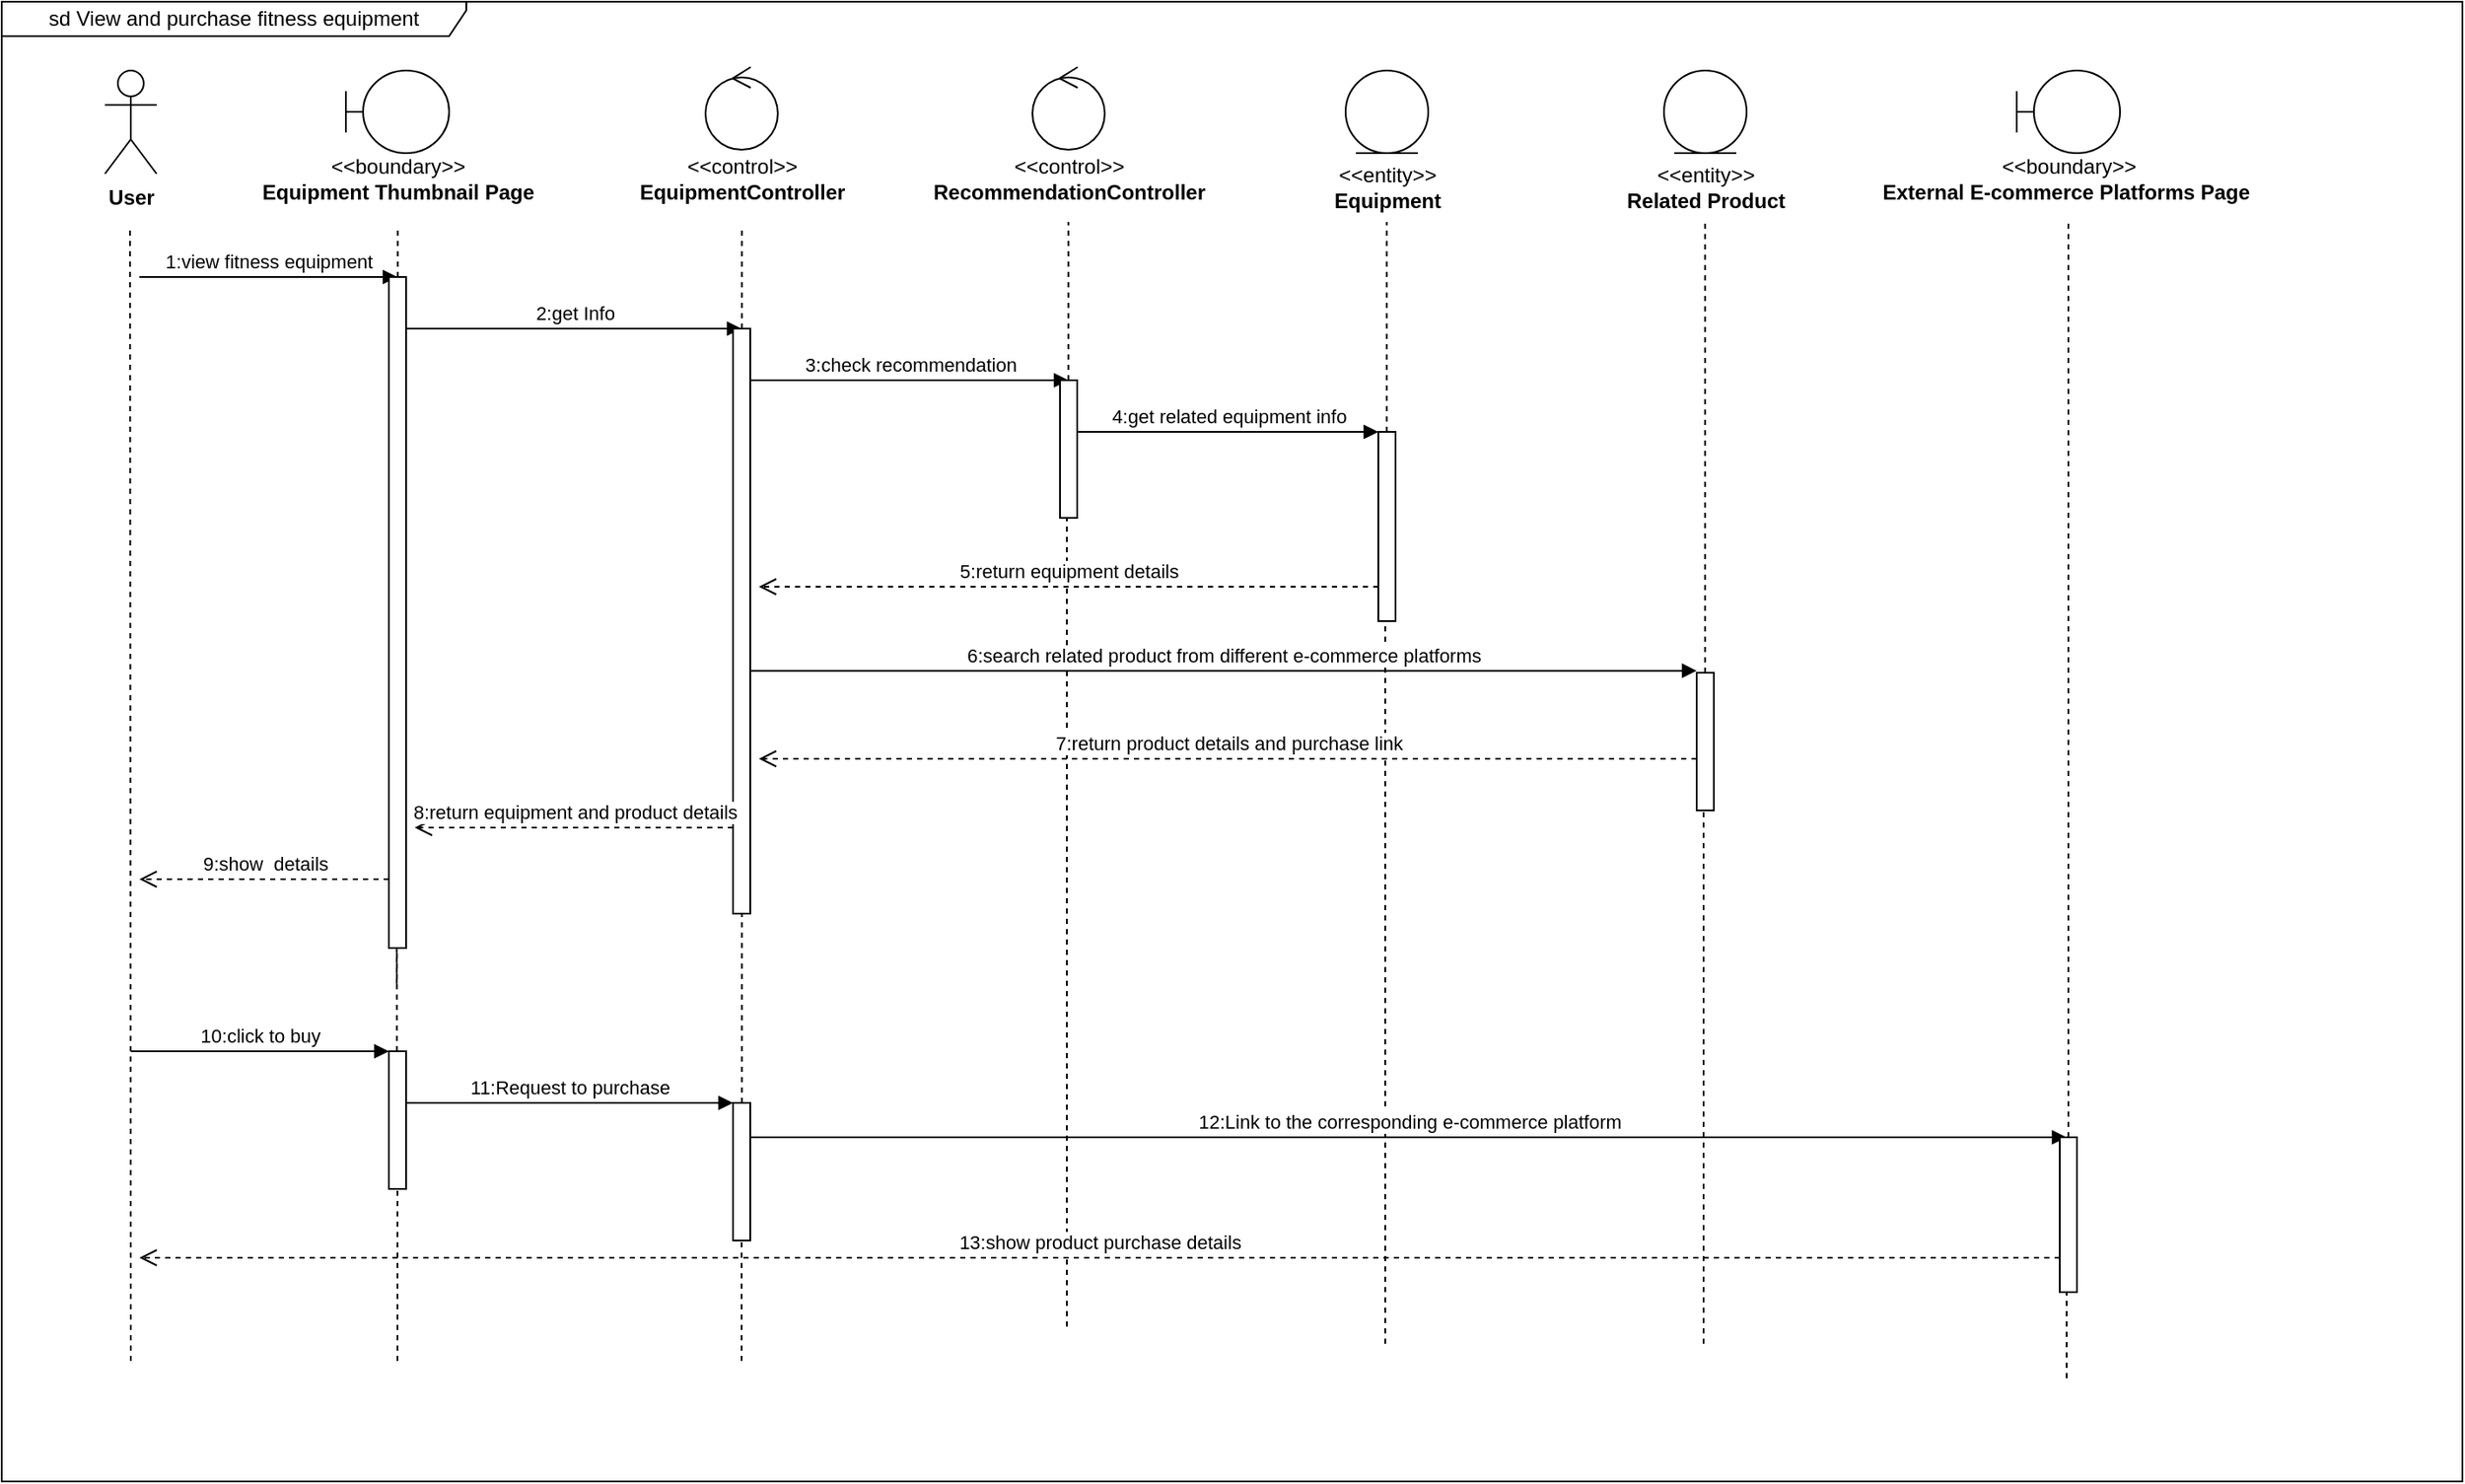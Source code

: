<mxfile version="22.0.3" type="device">
  <diagram name="第 1 页" id="qdpJhMkB31jNV4cmC2E5">
    <mxGraphModel dx="1363" dy="939" grid="1" gridSize="10" guides="1" tooltips="1" connect="1" arrows="1" fold="1" page="1" pageScale="1" pageWidth="827" pageHeight="1169" math="0" shadow="0">
      <root>
        <mxCell id="0" />
        <mxCell id="1" parent="0" />
        <mxCell id="RhmlWPxtVRc9dMFsflO9-41" value="" style="endArrow=none;dashed=1;html=1;rounded=0;" parent="1" source="RhmlWPxtVRc9dMFsflO9-43" edge="1">
          <mxGeometry width="50" height="50" relative="1" as="geometry">
            <mxPoint x="270" y="900" as="sourcePoint" />
            <mxPoint x="269.66" y="245" as="targetPoint" />
          </mxGeometry>
        </mxCell>
        <mxCell id="RhmlWPxtVRc9dMFsflO9-1" value="&lt;b&gt;User&lt;/b&gt;" style="shape=umlActor;verticalLabelPosition=bottom;verticalAlign=top;html=1;outlineConnect=0;" parent="1" vertex="1">
          <mxGeometry x="100" y="80" width="30" height="60" as="geometry" />
        </mxCell>
        <mxCell id="RhmlWPxtVRc9dMFsflO9-2" value="" style="endArrow=none;dashed=1;html=1;rounded=0;" parent="1" edge="1">
          <mxGeometry width="50" height="50" relative="1" as="geometry">
            <mxPoint x="115" y="830" as="sourcePoint" />
            <mxPoint x="114.58" y="170" as="targetPoint" />
          </mxGeometry>
        </mxCell>
        <mxCell id="RhmlWPxtVRc9dMFsflO9-3" value="" style="shape=umlBoundary;whiteSpace=wrap;html=1;aspect=fixed;" parent="1" vertex="1">
          <mxGeometry x="240" y="80" width="60" height="48" as="geometry" />
        </mxCell>
        <mxCell id="RhmlWPxtVRc9dMFsflO9-4" value="&amp;lt;&amp;lt;boundary&amp;gt;&amp;gt;&lt;br&gt;&lt;b&gt;Equipment Thumbnail Page&lt;/b&gt;" style="text;html=1;align=center;verticalAlign=middle;resizable=0;points=[];autosize=1;strokeColor=none;fillColor=none;" parent="1" vertex="1">
          <mxGeometry x="180" y="123" width="180" height="40" as="geometry" />
        </mxCell>
        <mxCell id="RhmlWPxtVRc9dMFsflO9-5" value="" style="endArrow=none;dashed=1;html=1;rounded=0;" parent="1" source="RhmlWPxtVRc9dMFsflO9-19" edge="1">
          <mxGeometry width="50" height="50" relative="1" as="geometry">
            <mxPoint x="269.58" y="610.833" as="sourcePoint" />
            <mxPoint x="270.16" y="170" as="targetPoint" />
          </mxGeometry>
        </mxCell>
        <mxCell id="RhmlWPxtVRc9dMFsflO9-6" value="" style="ellipse;shape=umlControl;whiteSpace=wrap;html=1;aspect=fixed;" parent="1" vertex="1">
          <mxGeometry x="449" y="78" width="42" height="48" as="geometry" />
        </mxCell>
        <mxCell id="RhmlWPxtVRc9dMFsflO9-7" value="&amp;lt;&amp;lt;control&amp;gt;&amp;gt;&lt;br&gt;&lt;b&gt;EquipmentController&lt;/b&gt;" style="text;html=1;align=center;verticalAlign=middle;resizable=0;points=[];autosize=1;strokeColor=none;fillColor=none;" parent="1" vertex="1">
          <mxGeometry x="400" y="123" width="140" height="40" as="geometry" />
        </mxCell>
        <mxCell id="RhmlWPxtVRc9dMFsflO9-8" value="" style="endArrow=none;dashed=1;html=1;rounded=0;" parent="1" source="RhmlWPxtVRc9dMFsflO9-49" edge="1">
          <mxGeometry width="50" height="50" relative="1" as="geometry">
            <mxPoint x="470" y="920" as="sourcePoint" />
            <mxPoint x="470.16" y="170" as="targetPoint" />
          </mxGeometry>
        </mxCell>
        <mxCell id="RhmlWPxtVRc9dMFsflO9-9" value="" style="ellipse;shape=umlControl;whiteSpace=wrap;html=1;aspect=fixed;" parent="1" vertex="1">
          <mxGeometry x="639" y="78" width="42" height="48" as="geometry" />
        </mxCell>
        <mxCell id="RhmlWPxtVRc9dMFsflO9-10" value="&amp;lt;&amp;lt;control&amp;gt;&amp;gt;&lt;br&gt;&lt;b&gt;RecommendationController&lt;/b&gt;" style="text;html=1;align=center;verticalAlign=middle;resizable=0;points=[];autosize=1;strokeColor=none;fillColor=none;" parent="1" vertex="1">
          <mxGeometry x="570" y="123" width="180" height="40" as="geometry" />
        </mxCell>
        <mxCell id="RhmlWPxtVRc9dMFsflO9-11" value="" style="ellipse;shape=umlEntity;whiteSpace=wrap;html=1;aspect=fixed;" parent="1" vertex="1">
          <mxGeometry x="821" y="80" width="48" height="48" as="geometry" />
        </mxCell>
        <mxCell id="RhmlWPxtVRc9dMFsflO9-12" value="&amp;lt;&amp;lt;entity&amp;gt;&amp;gt;&lt;br&gt;&lt;b&gt;Equipment&lt;/b&gt;" style="text;html=1;align=center;verticalAlign=middle;resizable=0;points=[];autosize=1;strokeColor=none;fillColor=none;" parent="1" vertex="1">
          <mxGeometry x="800" y="128" width="90" height="40" as="geometry" />
        </mxCell>
        <mxCell id="RhmlWPxtVRc9dMFsflO9-13" value="" style="ellipse;shape=umlEntity;whiteSpace=wrap;html=1;aspect=fixed;" parent="1" vertex="1">
          <mxGeometry x="1006" y="80" width="48" height="48" as="geometry" />
        </mxCell>
        <mxCell id="RhmlWPxtVRc9dMFsflO9-14" value="&amp;lt;&amp;lt;entity&amp;gt;&amp;gt;&lt;br&gt;&lt;b&gt;Related Product&lt;/b&gt;" style="text;html=1;align=center;verticalAlign=middle;resizable=0;points=[];autosize=1;strokeColor=none;fillColor=none;" parent="1" vertex="1">
          <mxGeometry x="970" y="128" width="120" height="40" as="geometry" />
        </mxCell>
        <mxCell id="RhmlWPxtVRc9dMFsflO9-15" value="" style="endArrow=none;dashed=1;html=1;rounded=0;" parent="1" source="RhmlWPxtVRc9dMFsflO9-27" edge="1">
          <mxGeometry width="50" height="50" relative="1" as="geometry">
            <mxPoint x="659.29" y="608.833" as="sourcePoint" />
            <mxPoint x="659.87" y="168" as="targetPoint" />
          </mxGeometry>
        </mxCell>
        <mxCell id="RhmlWPxtVRc9dMFsflO9-16" value="" style="endArrow=none;dashed=1;html=1;rounded=0;" parent="1" source="RhmlWPxtVRc9dMFsflO9-32" edge="1">
          <mxGeometry width="50" height="50" relative="1" as="geometry">
            <mxPoint x="844.29" y="608.833" as="sourcePoint" />
            <mxPoint x="844.87" y="168" as="targetPoint" />
          </mxGeometry>
        </mxCell>
        <mxCell id="RhmlWPxtVRc9dMFsflO9-17" value="" style="endArrow=none;dashed=1;html=1;rounded=0;" parent="1" source="RhmlWPxtVRc9dMFsflO9-36" edge="1">
          <mxGeometry width="50" height="50" relative="1" as="geometry">
            <mxPoint x="1029.29" y="608.833" as="sourcePoint" />
            <mxPoint x="1029.87" y="168" as="targetPoint" />
          </mxGeometry>
        </mxCell>
        <mxCell id="RhmlWPxtVRc9dMFsflO9-18" value="1:view fitness equipment" style="html=1;verticalAlign=bottom;endArrow=block;curved=0;rounded=0;" parent="1" edge="1">
          <mxGeometry width="80" relative="1" as="geometry">
            <mxPoint x="120" y="200" as="sourcePoint" />
            <mxPoint x="270" y="200" as="targetPoint" />
            <mxPoint as="offset" />
          </mxGeometry>
        </mxCell>
        <mxCell id="RhmlWPxtVRc9dMFsflO9-20" value="" style="endArrow=none;dashed=1;html=1;rounded=0;" parent="1" target="RhmlWPxtVRc9dMFsflO9-19" edge="1">
          <mxGeometry width="50" height="50" relative="1" as="geometry">
            <mxPoint x="269.58" y="610.833" as="sourcePoint" />
            <mxPoint x="270.16" y="170" as="targetPoint" />
          </mxGeometry>
        </mxCell>
        <mxCell id="RhmlWPxtVRc9dMFsflO9-19" value="" style="html=1;points=[[0,0,0,0,5],[0,1,0,0,-5],[1,0,0,0,5],[1,1,0,0,-5]];perimeter=orthogonalPerimeter;outlineConnect=0;targetShapes=umlLifeline;portConstraint=eastwest;newEdgeStyle={&quot;curved&quot;:0,&quot;rounded&quot;:0};" parent="1" vertex="1">
          <mxGeometry x="265" y="200" width="10" height="390" as="geometry" />
        </mxCell>
        <mxCell id="RhmlWPxtVRc9dMFsflO9-21" value="2:get Info" style="html=1;verticalAlign=bottom;endArrow=block;curved=0;rounded=0;" parent="1" edge="1">
          <mxGeometry width="80" relative="1" as="geometry">
            <mxPoint x="275" y="230" as="sourcePoint" />
            <mxPoint x="470" y="230" as="targetPoint" />
          </mxGeometry>
        </mxCell>
        <mxCell id="RhmlWPxtVRc9dMFsflO9-22" value="3:check recommendation" style="html=1;verticalAlign=bottom;endArrow=block;curved=0;rounded=0;" parent="1" edge="1">
          <mxGeometry width="80" relative="1" as="geometry">
            <mxPoint x="475" y="260" as="sourcePoint" />
            <mxPoint x="660" y="260" as="targetPoint" />
          </mxGeometry>
        </mxCell>
        <mxCell id="RhmlWPxtVRc9dMFsflO9-26" value="" style="html=1;points=[[0,0,0,0,5],[0,1,0,0,-5],[1,0,0,0,5],[1,1,0,0,-5]];perimeter=orthogonalPerimeter;outlineConnect=0;targetShapes=umlLifeline;portConstraint=eastwest;newEdgeStyle={&quot;curved&quot;:0,&quot;rounded&quot;:0};" parent="1" vertex="1">
          <mxGeometry x="465" y="230" width="10" height="340" as="geometry" />
        </mxCell>
        <mxCell id="RhmlWPxtVRc9dMFsflO9-28" value="" style="endArrow=none;dashed=1;html=1;rounded=0;" parent="1" target="RhmlWPxtVRc9dMFsflO9-27" edge="1">
          <mxGeometry width="50" height="50" relative="1" as="geometry">
            <mxPoint x="659" y="810" as="sourcePoint" />
            <mxPoint x="659.87" y="168" as="targetPoint" />
          </mxGeometry>
        </mxCell>
        <mxCell id="RhmlWPxtVRc9dMFsflO9-27" value="" style="html=1;points=[[0,0,0,0,5],[0,1,0,0,-5],[1,0,0,0,5],[1,1,0,0,-5]];perimeter=orthogonalPerimeter;outlineConnect=0;targetShapes=umlLifeline;portConstraint=eastwest;newEdgeStyle={&quot;curved&quot;:0,&quot;rounded&quot;:0};" parent="1" vertex="1">
          <mxGeometry x="655" y="260" width="10" height="80" as="geometry" />
        </mxCell>
        <mxCell id="RhmlWPxtVRc9dMFsflO9-29" value="4:get related equipment info" style="html=1;verticalAlign=bottom;endArrow=block;curved=0;rounded=0;" parent="1" edge="1">
          <mxGeometry width="80" relative="1" as="geometry">
            <mxPoint x="665" y="290" as="sourcePoint" />
            <mxPoint x="840" y="290" as="targetPoint" />
          </mxGeometry>
        </mxCell>
        <mxCell id="RhmlWPxtVRc9dMFsflO9-33" value="" style="endArrow=none;dashed=1;html=1;rounded=0;" parent="1" target="RhmlWPxtVRc9dMFsflO9-32" edge="1">
          <mxGeometry width="50" height="50" relative="1" as="geometry">
            <mxPoint x="844" y="820" as="sourcePoint" />
            <mxPoint x="844.87" y="168" as="targetPoint" />
          </mxGeometry>
        </mxCell>
        <mxCell id="RhmlWPxtVRc9dMFsflO9-32" value="" style="html=1;points=[[0,0,0,0,5],[0,1,0,0,-5],[1,0,0,0,5],[1,1,0,0,-5]];perimeter=orthogonalPerimeter;outlineConnect=0;targetShapes=umlLifeline;portConstraint=eastwest;newEdgeStyle={&quot;curved&quot;:0,&quot;rounded&quot;:0};" parent="1" vertex="1">
          <mxGeometry x="840" y="290" width="10" height="110" as="geometry" />
        </mxCell>
        <mxCell id="RhmlWPxtVRc9dMFsflO9-34" value="5:return equipment details" style="html=1;verticalAlign=bottom;endArrow=open;dashed=1;endSize=8;curved=0;rounded=0;" parent="1" edge="1">
          <mxGeometry relative="1" as="geometry">
            <mxPoint x="840" y="380" as="sourcePoint" />
            <mxPoint x="480" y="380" as="targetPoint" />
          </mxGeometry>
        </mxCell>
        <mxCell id="RhmlWPxtVRc9dMFsflO9-35" value="6:search related product from different e-commerce platforms" style="html=1;verticalAlign=bottom;endArrow=block;curved=0;rounded=0;" parent="1" edge="1">
          <mxGeometry width="80" relative="1" as="geometry">
            <mxPoint x="475" y="428.82" as="sourcePoint" />
            <mxPoint x="1025" y="428.82" as="targetPoint" />
          </mxGeometry>
        </mxCell>
        <mxCell id="RhmlWPxtVRc9dMFsflO9-37" value="" style="endArrow=none;dashed=1;html=1;rounded=0;" parent="1" target="RhmlWPxtVRc9dMFsflO9-36" edge="1">
          <mxGeometry width="50" height="50" relative="1" as="geometry">
            <mxPoint x="1029" y="820" as="sourcePoint" />
            <mxPoint x="1029.87" y="168" as="targetPoint" />
          </mxGeometry>
        </mxCell>
        <mxCell id="RhmlWPxtVRc9dMFsflO9-36" value="" style="html=1;points=[[0,0,0,0,5],[0,1,0,0,-5],[1,0,0,0,5],[1,1,0,0,-5]];perimeter=orthogonalPerimeter;outlineConnect=0;targetShapes=umlLifeline;portConstraint=eastwest;newEdgeStyle={&quot;curved&quot;:0,&quot;rounded&quot;:0};" parent="1" vertex="1">
          <mxGeometry x="1025" y="430" width="10" height="80" as="geometry" />
        </mxCell>
        <mxCell id="RhmlWPxtVRc9dMFsflO9-38" value="7:return product details and purchase link" style="html=1;verticalAlign=bottom;endArrow=open;dashed=1;endSize=8;curved=0;rounded=0;" parent="1" edge="1">
          <mxGeometry relative="1" as="geometry">
            <mxPoint x="1025" y="480" as="sourcePoint" />
            <mxPoint x="480" y="480" as="targetPoint" />
          </mxGeometry>
        </mxCell>
        <mxCell id="RhmlWPxtVRc9dMFsflO9-39" value="8:return equipment and product details" style="html=1;verticalAlign=bottom;endArrow=open;dashed=1;endSize=8;curved=0;rounded=0;" parent="1" edge="1">
          <mxGeometry relative="1" as="geometry">
            <mxPoint x="465" y="520" as="sourcePoint" />
            <mxPoint x="280" y="520" as="targetPoint" />
          </mxGeometry>
        </mxCell>
        <mxCell id="RhmlWPxtVRc9dMFsflO9-40" value="9:show&amp;nbsp; details" style="html=1;verticalAlign=bottom;endArrow=open;dashed=1;endSize=8;curved=0;rounded=0;" parent="1" edge="1">
          <mxGeometry relative="1" as="geometry">
            <mxPoint x="265" y="550" as="sourcePoint" />
            <mxPoint x="120" y="550" as="targetPoint" />
          </mxGeometry>
        </mxCell>
        <mxCell id="RhmlWPxtVRc9dMFsflO9-42" value="10:click to buy" style="html=1;verticalAlign=bottom;endArrow=block;curved=0;rounded=0;" parent="1" edge="1">
          <mxGeometry width="80" relative="1" as="geometry">
            <mxPoint x="115" y="650" as="sourcePoint" />
            <mxPoint x="265" y="650" as="targetPoint" />
            <mxPoint as="offset" />
          </mxGeometry>
        </mxCell>
        <mxCell id="RhmlWPxtVRc9dMFsflO9-44" value="" style="endArrow=none;dashed=1;html=1;rounded=0;" parent="1" target="RhmlWPxtVRc9dMFsflO9-43" edge="1">
          <mxGeometry width="50" height="50" relative="1" as="geometry">
            <mxPoint x="270" y="830" as="sourcePoint" />
            <mxPoint x="269.66" y="245" as="targetPoint" />
          </mxGeometry>
        </mxCell>
        <mxCell id="RhmlWPxtVRc9dMFsflO9-43" value="" style="html=1;points=[[0,0,0,0,5],[0,1,0,0,-5],[1,0,0,0,5],[1,1,0,0,-5]];perimeter=orthogonalPerimeter;outlineConnect=0;targetShapes=umlLifeline;portConstraint=eastwest;newEdgeStyle={&quot;curved&quot;:0,&quot;rounded&quot;:0};" parent="1" vertex="1">
          <mxGeometry x="265" y="650" width="10" height="80" as="geometry" />
        </mxCell>
        <mxCell id="RhmlWPxtVRc9dMFsflO9-45" value="" style="shape=umlBoundary;whiteSpace=wrap;html=1;aspect=fixed;" parent="1" vertex="1">
          <mxGeometry x="1211" y="80" width="60" height="48" as="geometry" />
        </mxCell>
        <mxCell id="RhmlWPxtVRc9dMFsflO9-46" value="&amp;lt;&amp;lt;boundary&amp;gt;&amp;gt;&lt;br&gt;&lt;b&gt;External E-commerce Platforms Page&amp;nbsp;&lt;/b&gt;" style="text;html=1;align=center;verticalAlign=middle;resizable=0;points=[];autosize=1;strokeColor=none;fillColor=none;" parent="1" vertex="1">
          <mxGeometry x="1121" y="123" width="240" height="40" as="geometry" />
        </mxCell>
        <mxCell id="RhmlWPxtVRc9dMFsflO9-47" value="" style="endArrow=none;dashed=1;html=1;rounded=0;" parent="1" source="RhmlWPxtVRc9dMFsflO9-52" edge="1">
          <mxGeometry width="50" height="50" relative="1" as="geometry">
            <mxPoint x="1240" y="1020" as="sourcePoint" />
            <mxPoint x="1241" y="168" as="targetPoint" />
          </mxGeometry>
        </mxCell>
        <mxCell id="RhmlWPxtVRc9dMFsflO9-48" value="11:Request to purchase" style="html=1;verticalAlign=bottom;endArrow=block;curved=0;rounded=0;" parent="1" edge="1">
          <mxGeometry width="80" relative="1" as="geometry">
            <mxPoint x="275" y="680" as="sourcePoint" />
            <mxPoint x="465" y="680" as="targetPoint" />
            <mxPoint as="offset" />
          </mxGeometry>
        </mxCell>
        <mxCell id="RhmlWPxtVRc9dMFsflO9-50" value="" style="endArrow=none;dashed=1;html=1;rounded=0;" parent="1" target="RhmlWPxtVRc9dMFsflO9-49" edge="1">
          <mxGeometry width="50" height="50" relative="1" as="geometry">
            <mxPoint x="470" y="830" as="sourcePoint" />
            <mxPoint x="470.16" y="170" as="targetPoint" />
          </mxGeometry>
        </mxCell>
        <mxCell id="RhmlWPxtVRc9dMFsflO9-49" value="" style="html=1;points=[[0,0,0,0,5],[0,1,0,0,-5],[1,0,0,0,5],[1,1,0,0,-5]];perimeter=orthogonalPerimeter;outlineConnect=0;targetShapes=umlLifeline;portConstraint=eastwest;newEdgeStyle={&quot;curved&quot;:0,&quot;rounded&quot;:0};" parent="1" vertex="1">
          <mxGeometry x="465" y="680" width="10" height="80" as="geometry" />
        </mxCell>
        <mxCell id="RhmlWPxtVRc9dMFsflO9-51" value="12:Link to the corresponding e-commerce platform" style="html=1;verticalAlign=bottom;endArrow=block;curved=0;rounded=0;" parent="1" edge="1">
          <mxGeometry width="80" relative="1" as="geometry">
            <mxPoint x="475" y="700" as="sourcePoint" />
            <mxPoint x="1240" y="700" as="targetPoint" />
          </mxGeometry>
        </mxCell>
        <mxCell id="RhmlWPxtVRc9dMFsflO9-53" value="" style="endArrow=none;dashed=1;html=1;rounded=0;" parent="1" target="RhmlWPxtVRc9dMFsflO9-52" edge="1">
          <mxGeometry width="50" height="50" relative="1" as="geometry">
            <mxPoint x="1240" y="840" as="sourcePoint" />
            <mxPoint x="1241" y="168" as="targetPoint" />
          </mxGeometry>
        </mxCell>
        <mxCell id="RhmlWPxtVRc9dMFsflO9-52" value="" style="html=1;points=[[0,0,0,0,5],[0,1,0,0,-5],[1,0,0,0,5],[1,1,0,0,-5]];perimeter=orthogonalPerimeter;outlineConnect=0;targetShapes=umlLifeline;portConstraint=eastwest;newEdgeStyle={&quot;curved&quot;:0,&quot;rounded&quot;:0};" parent="1" vertex="1">
          <mxGeometry x="1236" y="700" width="10" height="90" as="geometry" />
        </mxCell>
        <mxCell id="RhmlWPxtVRc9dMFsflO9-54" value="13:show product purchase details" style="html=1;verticalAlign=bottom;endArrow=open;dashed=1;endSize=8;curved=0;rounded=0;" parent="1" edge="1">
          <mxGeometry relative="1" as="geometry">
            <mxPoint x="1236" y="770" as="sourcePoint" />
            <mxPoint x="120" y="770" as="targetPoint" />
          </mxGeometry>
        </mxCell>
        <mxCell id="caVVm0y5zQK8JtST8hQN-3" value="sd&amp;nbsp;View and purchase fitness equipment" style="shape=umlFrame;whiteSpace=wrap;html=1;pointerEvents=0;width=270;height=20;" vertex="1" parent="1">
          <mxGeometry x="40" y="40" width="1430" height="860" as="geometry" />
        </mxCell>
      </root>
    </mxGraphModel>
  </diagram>
</mxfile>
